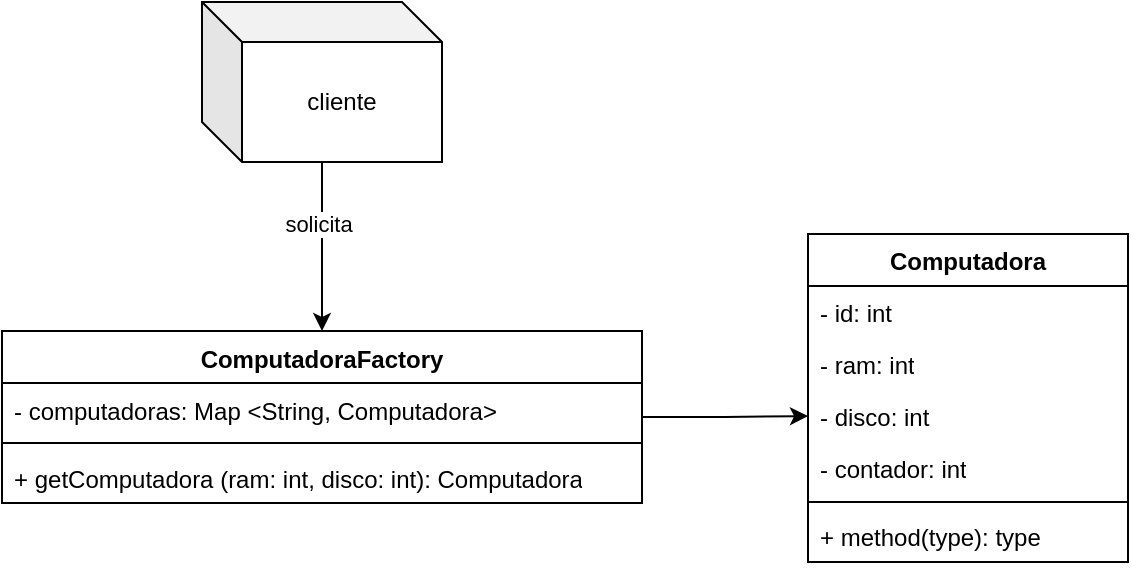 <mxfile version="21.2.8" type="device">
  <diagram name="Página-1" id="L0X67ByC2sDJPZUfzaGH">
    <mxGraphModel dx="595" dy="366" grid="1" gridSize="10" guides="1" tooltips="1" connect="1" arrows="1" fold="1" page="1" pageScale="1" pageWidth="827" pageHeight="1169" math="0" shadow="0">
      <root>
        <mxCell id="0" />
        <mxCell id="1" parent="0" />
        <mxCell id="mgE6A1aNXGp8l1VkXoPg-28" style="edgeStyle=orthogonalEdgeStyle;rounded=0;orthogonalLoop=1;jettySize=auto;html=1;entryX=0;entryY=0.5;entryDx=0;entryDy=0;" edge="1" parent="1" source="mgE6A1aNXGp8l1VkXoPg-12" target="mgE6A1aNXGp8l1VkXoPg-26">
          <mxGeometry relative="1" as="geometry" />
        </mxCell>
        <mxCell id="mgE6A1aNXGp8l1VkXoPg-12" value="ComputadoraFactory" style="swimlane;fontStyle=1;align=center;verticalAlign=top;childLayout=stackLayout;horizontal=1;startSize=26;horizontalStack=0;resizeParent=1;resizeParentMax=0;resizeLast=0;collapsible=1;marginBottom=0;whiteSpace=wrap;html=1;" vertex="1" parent="1">
          <mxGeometry x="50" y="184.5" width="320" height="86" as="geometry" />
        </mxCell>
        <mxCell id="mgE6A1aNXGp8l1VkXoPg-13" value="- computadoras: Map &amp;lt;String, Computadora&amp;gt;" style="text;strokeColor=none;fillColor=none;align=left;verticalAlign=top;spacingLeft=4;spacingRight=4;overflow=hidden;rotatable=0;points=[[0,0.5],[1,0.5]];portConstraint=eastwest;whiteSpace=wrap;html=1;" vertex="1" parent="mgE6A1aNXGp8l1VkXoPg-12">
          <mxGeometry y="26" width="320" height="26" as="geometry" />
        </mxCell>
        <mxCell id="mgE6A1aNXGp8l1VkXoPg-14" value="" style="line;strokeWidth=1;fillColor=none;align=left;verticalAlign=middle;spacingTop=-1;spacingLeft=3;spacingRight=3;rotatable=0;labelPosition=right;points=[];portConstraint=eastwest;strokeColor=inherit;" vertex="1" parent="mgE6A1aNXGp8l1VkXoPg-12">
          <mxGeometry y="52" width="320" height="8" as="geometry" />
        </mxCell>
        <mxCell id="mgE6A1aNXGp8l1VkXoPg-15" value="+ getComputadora (ram: int, disco: int): Computadora" style="text;strokeColor=none;fillColor=none;align=left;verticalAlign=top;spacingLeft=4;spacingRight=4;overflow=hidden;rotatable=0;points=[[0,0.5],[1,0.5]];portConstraint=eastwest;whiteSpace=wrap;html=1;" vertex="1" parent="mgE6A1aNXGp8l1VkXoPg-12">
          <mxGeometry y="60" width="320" height="26" as="geometry" />
        </mxCell>
        <mxCell id="mgE6A1aNXGp8l1VkXoPg-17" style="edgeStyle=orthogonalEdgeStyle;rounded=0;orthogonalLoop=1;jettySize=auto;html=1;entryX=0.5;entryY=0;entryDx=0;entryDy=0;" edge="1" parent="1" source="mgE6A1aNXGp8l1VkXoPg-16" target="mgE6A1aNXGp8l1VkXoPg-12">
          <mxGeometry relative="1" as="geometry" />
        </mxCell>
        <mxCell id="mgE6A1aNXGp8l1VkXoPg-19" value="solicita" style="edgeLabel;html=1;align=center;verticalAlign=middle;resizable=0;points=[];" vertex="1" connectable="0" parent="mgE6A1aNXGp8l1VkXoPg-17">
          <mxGeometry x="-0.265" y="-2" relative="1" as="geometry">
            <mxPoint as="offset" />
          </mxGeometry>
        </mxCell>
        <mxCell id="mgE6A1aNXGp8l1VkXoPg-16" value="cliente" style="shape=cube;whiteSpace=wrap;html=1;boundedLbl=1;backgroundOutline=1;darkOpacity=0.05;darkOpacity2=0.1;" vertex="1" parent="1">
          <mxGeometry x="150" y="20" width="120" height="80" as="geometry" />
        </mxCell>
        <mxCell id="mgE6A1aNXGp8l1VkXoPg-20" value="Computadora" style="swimlane;fontStyle=1;align=center;verticalAlign=top;childLayout=stackLayout;horizontal=1;startSize=26;horizontalStack=0;resizeParent=1;resizeParentMax=0;resizeLast=0;collapsible=1;marginBottom=0;whiteSpace=wrap;html=1;" vertex="1" parent="1">
          <mxGeometry x="453" y="136" width="160" height="164" as="geometry" />
        </mxCell>
        <mxCell id="mgE6A1aNXGp8l1VkXoPg-21" value="- id: int" style="text;strokeColor=none;fillColor=none;align=left;verticalAlign=top;spacingLeft=4;spacingRight=4;overflow=hidden;rotatable=0;points=[[0,0.5],[1,0.5]];portConstraint=eastwest;whiteSpace=wrap;html=1;" vertex="1" parent="mgE6A1aNXGp8l1VkXoPg-20">
          <mxGeometry y="26" width="160" height="26" as="geometry" />
        </mxCell>
        <mxCell id="mgE6A1aNXGp8l1VkXoPg-25" value="- ram: int" style="text;strokeColor=none;fillColor=none;align=left;verticalAlign=top;spacingLeft=4;spacingRight=4;overflow=hidden;rotatable=0;points=[[0,0.5],[1,0.5]];portConstraint=eastwest;whiteSpace=wrap;html=1;" vertex="1" parent="mgE6A1aNXGp8l1VkXoPg-20">
          <mxGeometry y="52" width="160" height="26" as="geometry" />
        </mxCell>
        <mxCell id="mgE6A1aNXGp8l1VkXoPg-26" value="- disco: int" style="text;strokeColor=none;fillColor=none;align=left;verticalAlign=top;spacingLeft=4;spacingRight=4;overflow=hidden;rotatable=0;points=[[0,0.5],[1,0.5]];portConstraint=eastwest;whiteSpace=wrap;html=1;" vertex="1" parent="mgE6A1aNXGp8l1VkXoPg-20">
          <mxGeometry y="78" width="160" height="26" as="geometry" />
        </mxCell>
        <mxCell id="mgE6A1aNXGp8l1VkXoPg-27" value="- contador: int" style="text;strokeColor=none;fillColor=none;align=left;verticalAlign=top;spacingLeft=4;spacingRight=4;overflow=hidden;rotatable=0;points=[[0,0.5],[1,0.5]];portConstraint=eastwest;whiteSpace=wrap;html=1;" vertex="1" parent="mgE6A1aNXGp8l1VkXoPg-20">
          <mxGeometry y="104" width="160" height="26" as="geometry" />
        </mxCell>
        <mxCell id="mgE6A1aNXGp8l1VkXoPg-22" value="" style="line;strokeWidth=1;fillColor=none;align=left;verticalAlign=middle;spacingTop=-1;spacingLeft=3;spacingRight=3;rotatable=0;labelPosition=right;points=[];portConstraint=eastwest;strokeColor=inherit;" vertex="1" parent="mgE6A1aNXGp8l1VkXoPg-20">
          <mxGeometry y="130" width="160" height="8" as="geometry" />
        </mxCell>
        <mxCell id="mgE6A1aNXGp8l1VkXoPg-23" value="+ method(type): type" style="text;strokeColor=none;fillColor=none;align=left;verticalAlign=top;spacingLeft=4;spacingRight=4;overflow=hidden;rotatable=0;points=[[0,0.5],[1,0.5]];portConstraint=eastwest;whiteSpace=wrap;html=1;" vertex="1" parent="mgE6A1aNXGp8l1VkXoPg-20">
          <mxGeometry y="138" width="160" height="26" as="geometry" />
        </mxCell>
      </root>
    </mxGraphModel>
  </diagram>
</mxfile>
